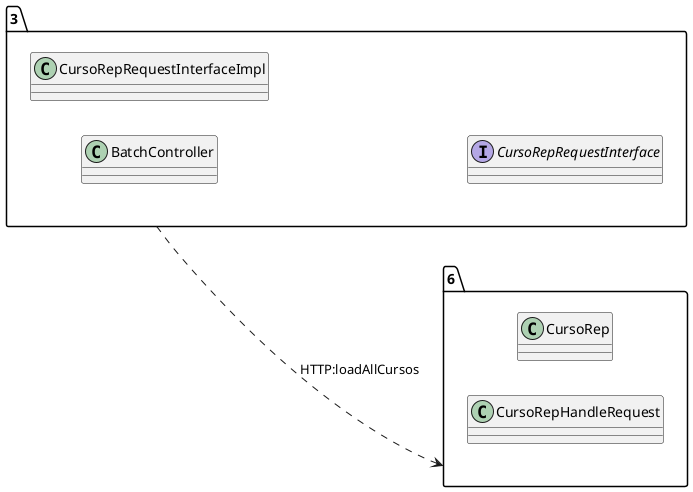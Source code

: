 @startuml 
allow_mixing
left to right direction
package "3"{
class BatchController
class CursoRepRequestInterfaceImpl
interface CursoRepRequestInterface

}
package "6"{
class CursoRep
class CursoRepHandleRequest

}
"3" ..> "6":HTTP:loadAllCursos
@enduml
